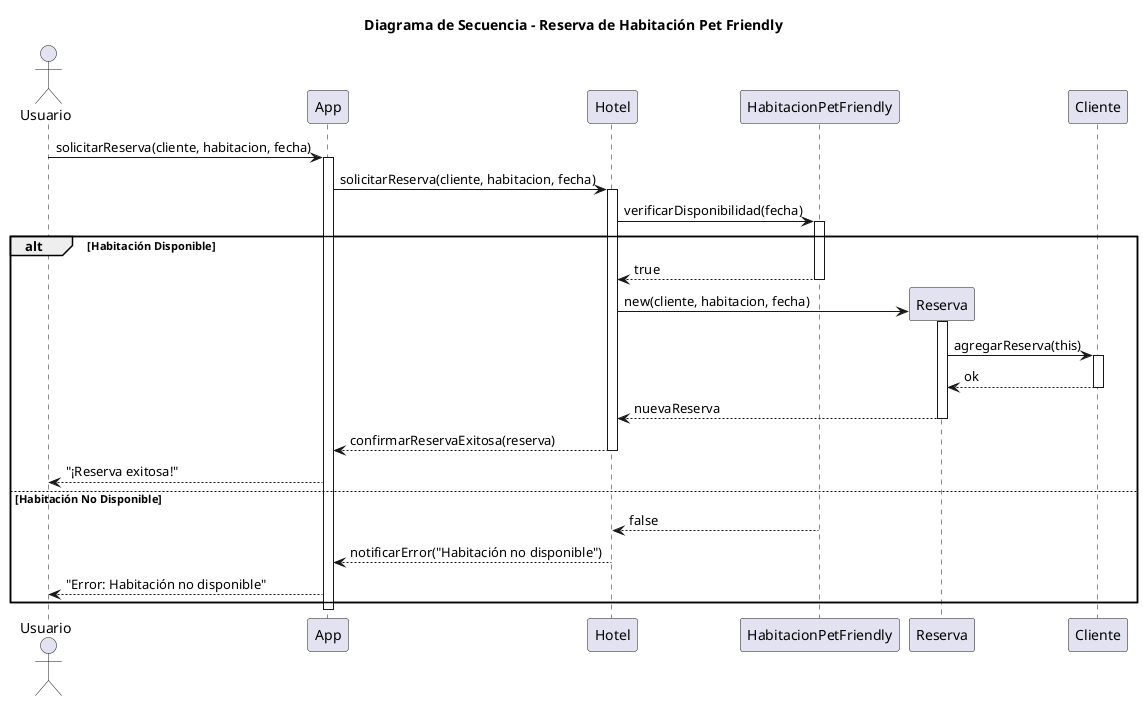 @startuml
title Diagrama de Secuencia - Reserva de Habitación Pet Friendly

' 1. Participantes correctamente declarados
actor Usuario
participant "App" as App
participant "Hotel" as Hotel
participant "HabitacionPetFriendly" as Habitacion
participant "Reserva" as Reserva
participant "Cliente" as Cliente

' 2. Flujo principal completo
Usuario -> App: solicitarReserva(cliente, habitacion, fecha)
activate App
App -> Hotel: solicitarReserva(cliente, habitacion, fecha)
activate Hotel

' 3. Verificación de disponibilidad
Hotel -> Habitacion: verificarDisponibilidad(fecha)
activate Habitacion

' 4. Flujo alternativo (éxito/error)
alt Habitación Disponible
    Habitacion --> Hotel: true
    deactivate Habitacion
    
    ' 5. Creación explícita de objeto
    create Reserva
    Hotel -> Reserva : new(cliente, habitacion, fecha)
    activate Reserva
    
    ' 6. Auto-registro en cliente
    Reserva -> Cliente: agregarReserva(this)
    activate Cliente
    Cliente --> Reserva: ok
    deactivate Cliente
    
    Reserva --> Hotel: nuevaReserva
    deactivate Reserva
    
    ' 7. Confirmación al usuario
    Hotel --> App: confirmarReservaExitosa(reserva)
    deactivate Hotel
    App --> Usuario: "¡Reserva exitosa!"
    
else Habitación No Disponible
    Habitacion --> Hotel: false
    deactivate Habitacion
    Hotel --> App: notificarError("Habitación no disponible")
    deactivate Hotel
    App --> Usuario: "Error: Habitación no disponible"
end

deactivate App
@enduml